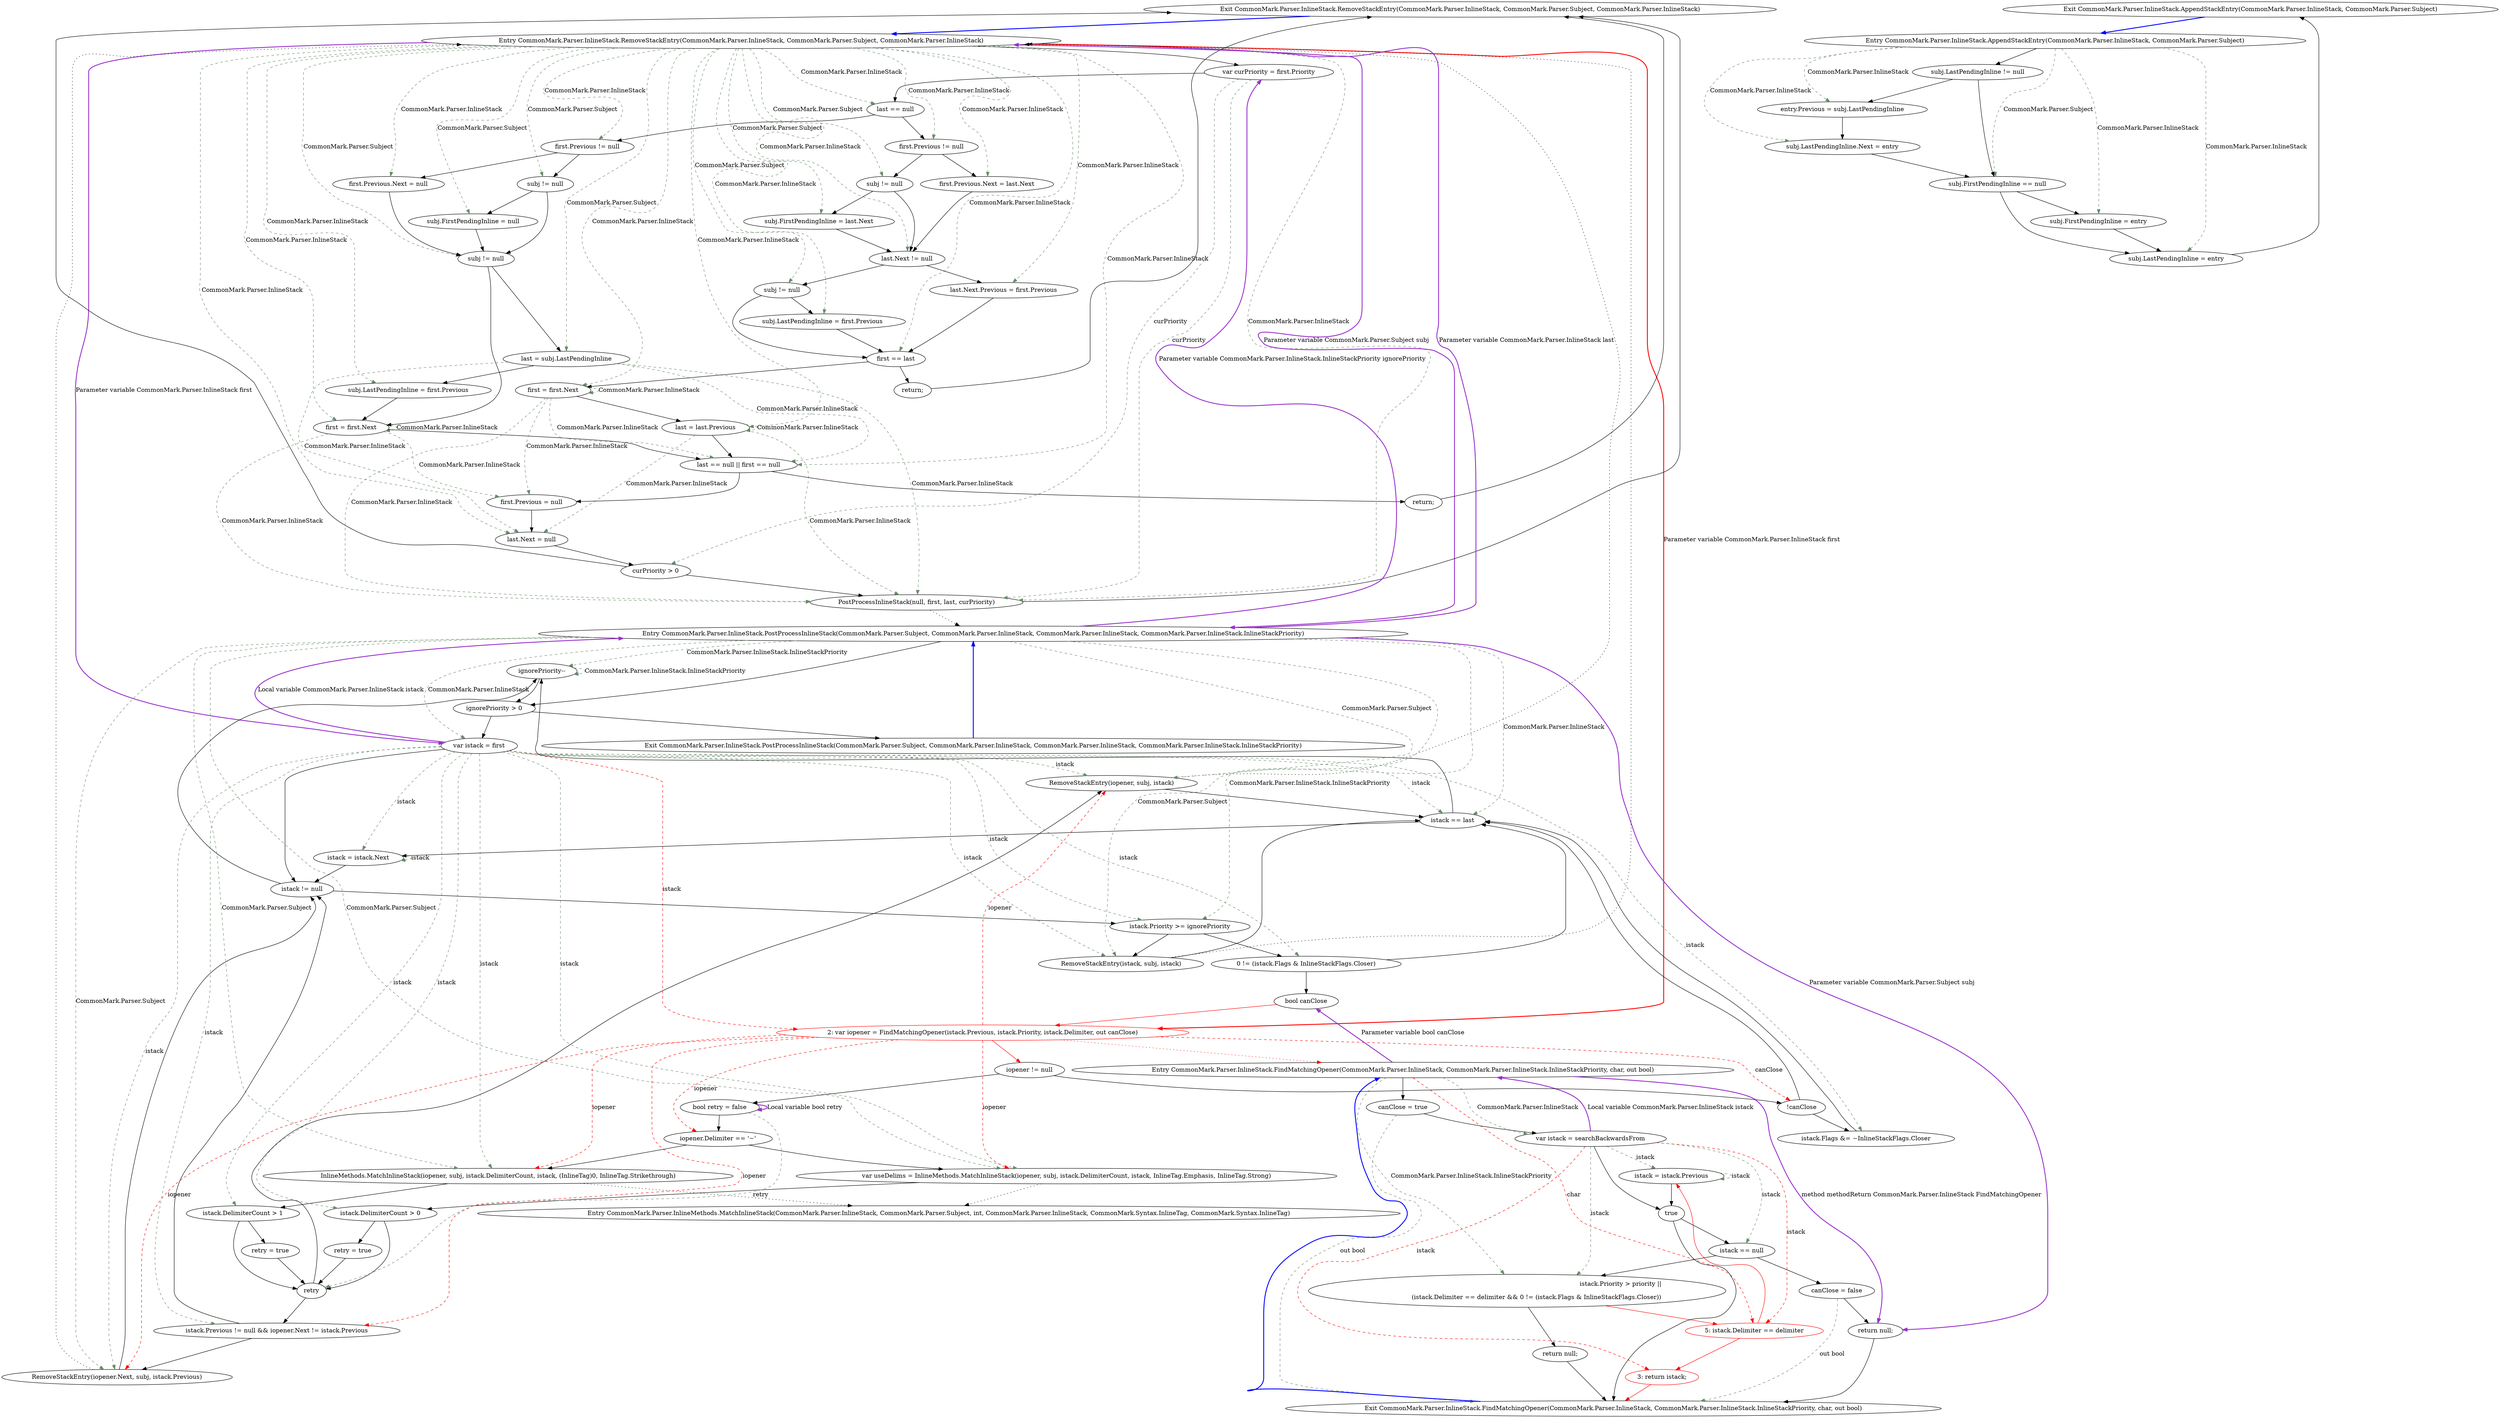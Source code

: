digraph  {
m2_50 [cluster="CommonMark.Parser.InlineStack.RemoveStackEntry(CommonMark.Parser.InlineStack, CommonMark.Parser.Subject, CommonMark.Parser.InlineStack)", file="InlineStack.cs", label="Exit CommonMark.Parser.InlineStack.RemoveStackEntry(CommonMark.Parser.InlineStack, CommonMark.Parser.Subject, CommonMark.Parser.InlineStack)", span="116-116"];
m2_21 [cluster="CommonMark.Parser.InlineStack.RemoveStackEntry(CommonMark.Parser.InlineStack, CommonMark.Parser.Subject, CommonMark.Parser.InlineStack)", file="InlineStack.cs", label="Entry CommonMark.Parser.InlineStack.RemoveStackEntry(CommonMark.Parser.InlineStack, CommonMark.Parser.Subject, CommonMark.Parser.InlineStack)", span="116-116"];
m2_22 [cluster="CommonMark.Parser.InlineStack.RemoveStackEntry(CommonMark.Parser.InlineStack, CommonMark.Parser.Subject, CommonMark.Parser.InlineStack)", file="InlineStack.cs", label="var curPriority = first.Priority", span="118-118"];
m2_23 [cluster="CommonMark.Parser.InlineStack.RemoveStackEntry(CommonMark.Parser.InlineStack, CommonMark.Parser.Subject, CommonMark.Parser.InlineStack)", file="InlineStack.cs", label="last == null", span="120-120"];
m2_24 [cluster="CommonMark.Parser.InlineStack.RemoveStackEntry(CommonMark.Parser.InlineStack, CommonMark.Parser.Subject, CommonMark.Parser.InlineStack)", file="InlineStack.cs", label="first.Previous != null", span="122-122"];
m2_25 [cluster="CommonMark.Parser.InlineStack.RemoveStackEntry(CommonMark.Parser.InlineStack, CommonMark.Parser.Subject, CommonMark.Parser.InlineStack)", file="InlineStack.cs", label="first.Previous.Next = null", span="123-123"];
m2_26 [cluster="CommonMark.Parser.InlineStack.RemoveStackEntry(CommonMark.Parser.InlineStack, CommonMark.Parser.Subject, CommonMark.Parser.InlineStack)", file="InlineStack.cs", label="subj != null", span="124-124"];
m2_27 [cluster="CommonMark.Parser.InlineStack.RemoveStackEntry(CommonMark.Parser.InlineStack, CommonMark.Parser.Subject, CommonMark.Parser.InlineStack)", file="InlineStack.cs", label="subj.FirstPendingInline = null", span="125-125"];
m2_28 [cluster="CommonMark.Parser.InlineStack.RemoveStackEntry(CommonMark.Parser.InlineStack, CommonMark.Parser.Subject, CommonMark.Parser.InlineStack)", file="InlineStack.cs", label="subj != null", span="127-127"];
m2_29 [cluster="CommonMark.Parser.InlineStack.RemoveStackEntry(CommonMark.Parser.InlineStack, CommonMark.Parser.Subject, CommonMark.Parser.InlineStack)", file="InlineStack.cs", label="last = subj.LastPendingInline", span="129-129"];
m2_30 [cluster="CommonMark.Parser.InlineStack.RemoveStackEntry(CommonMark.Parser.InlineStack, CommonMark.Parser.Subject, CommonMark.Parser.InlineStack)", file="InlineStack.cs", label="subj.LastPendingInline = first.Previous", span="130-130"];
m2_31 [cluster="CommonMark.Parser.InlineStack.RemoveStackEntry(CommonMark.Parser.InlineStack, CommonMark.Parser.Subject, CommonMark.Parser.InlineStack)", file="InlineStack.cs", label="first = first.Next", span="133-133"];
m2_32 [cluster="CommonMark.Parser.InlineStack.RemoveStackEntry(CommonMark.Parser.InlineStack, CommonMark.Parser.Subject, CommonMark.Parser.InlineStack)", file="InlineStack.cs", label="first.Previous != null", span="137-137"];
m2_33 [cluster="CommonMark.Parser.InlineStack.RemoveStackEntry(CommonMark.Parser.InlineStack, CommonMark.Parser.Subject, CommonMark.Parser.InlineStack)", file="InlineStack.cs", label="first.Previous.Next = last.Next", span="138-138"];
m2_34 [cluster="CommonMark.Parser.InlineStack.RemoveStackEntry(CommonMark.Parser.InlineStack, CommonMark.Parser.Subject, CommonMark.Parser.InlineStack)", file="InlineStack.cs", label="subj != null", span="139-139"];
m2_35 [cluster="CommonMark.Parser.InlineStack.RemoveStackEntry(CommonMark.Parser.InlineStack, CommonMark.Parser.Subject, CommonMark.Parser.InlineStack)", file="InlineStack.cs", label="subj.FirstPendingInline = last.Next", span="140-140"];
m2_36 [cluster="CommonMark.Parser.InlineStack.RemoveStackEntry(CommonMark.Parser.InlineStack, CommonMark.Parser.Subject, CommonMark.Parser.InlineStack)", file="InlineStack.cs", label="last.Next != null", span="142-142"];
m2_37 [cluster="CommonMark.Parser.InlineStack.RemoveStackEntry(CommonMark.Parser.InlineStack, CommonMark.Parser.Subject, CommonMark.Parser.InlineStack)", file="InlineStack.cs", label="last.Next.Previous = first.Previous", span="143-143"];
m2_38 [cluster="CommonMark.Parser.InlineStack.RemoveStackEntry(CommonMark.Parser.InlineStack, CommonMark.Parser.Subject, CommonMark.Parser.InlineStack)", file="InlineStack.cs", label="subj != null", span="144-144"];
m2_39 [cluster="CommonMark.Parser.InlineStack.RemoveStackEntry(CommonMark.Parser.InlineStack, CommonMark.Parser.Subject, CommonMark.Parser.InlineStack)", file="InlineStack.cs", label="subj.LastPendingInline = first.Previous", span="145-145"];
m2_40 [cluster="CommonMark.Parser.InlineStack.RemoveStackEntry(CommonMark.Parser.InlineStack, CommonMark.Parser.Subject, CommonMark.Parser.InlineStack)", file="InlineStack.cs", label="first == last", span="147-147"];
m2_42 [cluster="CommonMark.Parser.InlineStack.RemoveStackEntry(CommonMark.Parser.InlineStack, CommonMark.Parser.Subject, CommonMark.Parser.InlineStack)", file="InlineStack.cs", label="first = first.Next", span="150-150"];
m2_43 [cluster="CommonMark.Parser.InlineStack.RemoveStackEntry(CommonMark.Parser.InlineStack, CommonMark.Parser.Subject, CommonMark.Parser.InlineStack)", file="InlineStack.cs", label="last = last.Previous", span="151-151"];
m2_44 [cluster="CommonMark.Parser.InlineStack.RemoveStackEntry(CommonMark.Parser.InlineStack, CommonMark.Parser.Subject, CommonMark.Parser.InlineStack)", file="InlineStack.cs", label="last == null || first == null", span="154-154"];
m2_47 [cluster="CommonMark.Parser.InlineStack.RemoveStackEntry(CommonMark.Parser.InlineStack, CommonMark.Parser.Subject, CommonMark.Parser.InlineStack)", file="InlineStack.cs", label="last.Next = null", span="158-158"];
m2_49 [cluster="CommonMark.Parser.InlineStack.RemoveStackEntry(CommonMark.Parser.InlineStack, CommonMark.Parser.Subject, CommonMark.Parser.InlineStack)", file="InlineStack.cs", label="PostProcessInlineStack(null, first, last, curPriority)", span="164-164"];
m2_48 [cluster="CommonMark.Parser.InlineStack.RemoveStackEntry(CommonMark.Parser.InlineStack, CommonMark.Parser.Subject, CommonMark.Parser.InlineStack)", file="InlineStack.cs", label="curPriority > 0", span="163-163"];
m2_41 [cluster="CommonMark.Parser.InlineStack.RemoveStackEntry(CommonMark.Parser.InlineStack, CommonMark.Parser.Subject, CommonMark.Parser.InlineStack)", file="InlineStack.cs", label="return;", span="148-148"];
m2_46 [cluster="CommonMark.Parser.InlineStack.RemoveStackEntry(CommonMark.Parser.InlineStack, CommonMark.Parser.Subject, CommonMark.Parser.InlineStack)", file="InlineStack.cs", label="first.Previous = null", span="157-157"];
m2_45 [cluster="CommonMark.Parser.InlineStack.RemoveStackEntry(CommonMark.Parser.InlineStack, CommonMark.Parser.Subject, CommonMark.Parser.InlineStack)", file="InlineStack.cs", label="return;", span="155-155"];
m2_0 [cluster="CommonMark.Parser.InlineStack.FindMatchingOpener(CommonMark.Parser.InlineStack, CommonMark.Parser.InlineStack.InlineStackPriority, char, out bool)", file="InlineStack.cs", label="Entry CommonMark.Parser.InlineStack.FindMatchingOpener(CommonMark.Parser.InlineStack, CommonMark.Parser.InlineStack.InlineStackPriority, char, out bool)", span="67-67"];
m2_1 [cluster="CommonMark.Parser.InlineStack.FindMatchingOpener(CommonMark.Parser.InlineStack, CommonMark.Parser.InlineStack.InlineStackPriority, char, out bool)", file="InlineStack.cs", label="canClose = true", span="69-69"];
m2_2 [cluster="CommonMark.Parser.InlineStack.FindMatchingOpener(CommonMark.Parser.InlineStack, CommonMark.Parser.InlineStack.InlineStackPriority, char, out bool)", file="InlineStack.cs", label="var istack = searchBackwardsFrom", span="70-70"];
m2_7 [cluster="CommonMark.Parser.InlineStack.FindMatchingOpener(CommonMark.Parser.InlineStack, CommonMark.Parser.InlineStack.InlineStackPriority, char, out bool)", file="InlineStack.cs", label="istack.Priority > priority ||\r\n                    (istack.Delimiter == delimiter && 0 != (istack.Flags & InlineStackFlags.Closer))", span="80-81"];
m2_9 [cluster="CommonMark.Parser.InlineStack.FindMatchingOpener(CommonMark.Parser.InlineStack, CommonMark.Parser.InlineStack.InlineStackPriority, char, out bool)", color=red, community=0, file="InlineStack.cs", label="5: istack.Delimiter == delimiter", span="89-89"];
m2_3 [cluster="CommonMark.Parser.InlineStack.FindMatchingOpener(CommonMark.Parser.InlineStack, CommonMark.Parser.InlineStack.InlineStackPriority, char, out bool)", file="InlineStack.cs", label=true, span="71-71"];
m2_4 [cluster="CommonMark.Parser.InlineStack.FindMatchingOpener(CommonMark.Parser.InlineStack, CommonMark.Parser.InlineStack.InlineStackPriority, char, out bool)", file="InlineStack.cs", label="istack == null", span="73-73"];
m2_10 [cluster="CommonMark.Parser.InlineStack.FindMatchingOpener(CommonMark.Parser.InlineStack, CommonMark.Parser.InlineStack.InlineStackPriority, char, out bool)", color=red, community=0, file="InlineStack.cs", label="3: return istack;", span="90-90"];
m2_11 [cluster="CommonMark.Parser.InlineStack.FindMatchingOpener(CommonMark.Parser.InlineStack, CommonMark.Parser.InlineStack.InlineStackPriority, char, out bool)", file="InlineStack.cs", label="istack = istack.Previous", span="92-92"];
m2_5 [cluster="CommonMark.Parser.InlineStack.FindMatchingOpener(CommonMark.Parser.InlineStack, CommonMark.Parser.InlineStack.InlineStackPriority, char, out bool)", file="InlineStack.cs", label="canClose = false", span="76-76"];
m2_6 [cluster="CommonMark.Parser.InlineStack.FindMatchingOpener(CommonMark.Parser.InlineStack, CommonMark.Parser.InlineStack.InlineStackPriority, char, out bool)", file="InlineStack.cs", label="return null;", span="77-77"];
m2_8 [cluster="CommonMark.Parser.InlineStack.FindMatchingOpener(CommonMark.Parser.InlineStack, CommonMark.Parser.InlineStack.InlineStackPriority, char, out bool)", file="InlineStack.cs", label="return null;", span="86-86"];
m2_12 [cluster="CommonMark.Parser.InlineStack.FindMatchingOpener(CommonMark.Parser.InlineStack, CommonMark.Parser.InlineStack.InlineStackPriority, char, out bool)", file="InlineStack.cs", label="Exit CommonMark.Parser.InlineStack.FindMatchingOpener(CommonMark.Parser.InlineStack, CommonMark.Parser.InlineStack.InlineStackPriority, char, out bool)", span="67-67"];
m2_20 [cluster="CommonMark.Parser.InlineStack.AppendStackEntry(CommonMark.Parser.InlineStack, CommonMark.Parser.Subject)", file="InlineStack.cs", label="Exit CommonMark.Parser.InlineStack.AppendStackEntry(CommonMark.Parser.InlineStack, CommonMark.Parser.Subject)", span="96-96"];
m2_13 [cluster="CommonMark.Parser.InlineStack.AppendStackEntry(CommonMark.Parser.InlineStack, CommonMark.Parser.Subject)", file="InlineStack.cs", label="Entry CommonMark.Parser.InlineStack.AppendStackEntry(CommonMark.Parser.InlineStack, CommonMark.Parser.Subject)", span="96-96"];
m2_14 [cluster="CommonMark.Parser.InlineStack.AppendStackEntry(CommonMark.Parser.InlineStack, CommonMark.Parser.Subject)", file="InlineStack.cs", label="subj.LastPendingInline != null", span="98-98"];
m2_15 [cluster="CommonMark.Parser.InlineStack.AppendStackEntry(CommonMark.Parser.InlineStack, CommonMark.Parser.Subject)", file="InlineStack.cs", label="entry.Previous = subj.LastPendingInline", span="100-100"];
m2_16 [cluster="CommonMark.Parser.InlineStack.AppendStackEntry(CommonMark.Parser.InlineStack, CommonMark.Parser.Subject)", file="InlineStack.cs", label="subj.LastPendingInline.Next = entry", span="101-101"];
m2_17 [cluster="CommonMark.Parser.InlineStack.AppendStackEntry(CommonMark.Parser.InlineStack, CommonMark.Parser.Subject)", file="InlineStack.cs", label="subj.FirstPendingInline == null", span="104-104"];
m2_18 [cluster="CommonMark.Parser.InlineStack.AppendStackEntry(CommonMark.Parser.InlineStack, CommonMark.Parser.Subject)", file="InlineStack.cs", label="subj.FirstPendingInline = entry", span="105-105"];
m2_19 [cluster="CommonMark.Parser.InlineStack.AppendStackEntry(CommonMark.Parser.InlineStack, CommonMark.Parser.Subject)", file="InlineStack.cs", label="subj.LastPendingInline = entry", span="107-107"];
m2_79 [cluster="CommonMark.Parser.InlineMethods.MatchInlineStack(CommonMark.Parser.InlineStack, CommonMark.Parser.Subject, int, CommonMark.Parser.InlineStack, CommonMark.Syntax.InlineTag, CommonMark.Syntax.InlineTag)", file="InlineStack.cs", label="Entry CommonMark.Parser.InlineMethods.MatchInlineStack(CommonMark.Parser.InlineStack, CommonMark.Parser.Subject, int, CommonMark.Parser.InlineStack, CommonMark.Syntax.InlineTag, CommonMark.Syntax.InlineTag)", span="303-303"];
m2_72 [cluster="CommonMark.Parser.InlineStack.PostProcessInlineStack(CommonMark.Parser.Subject, CommonMark.Parser.InlineStack, CommonMark.Parser.InlineStack, CommonMark.Parser.InlineStack.InlineStackPriority)", file="InlineStack.cs", label="RemoveStackEntry(iopener, subj, istack)", span="209-209"];
m2_51 [cluster="CommonMark.Parser.InlineStack.PostProcessInlineStack(CommonMark.Parser.Subject, CommonMark.Parser.InlineStack, CommonMark.Parser.InlineStack, CommonMark.Parser.InlineStack.InlineStackPriority)", file="InlineStack.cs", label="Entry CommonMark.Parser.InlineStack.PostProcessInlineStack(CommonMark.Parser.Subject, CommonMark.Parser.InlineStack, CommonMark.Parser.InlineStack, CommonMark.Parser.InlineStack.InlineStackPriority)", span="167-167"];
m2_52 [cluster="CommonMark.Parser.InlineStack.PostProcessInlineStack(CommonMark.Parser.Subject, CommonMark.Parser.InlineStack, CommonMark.Parser.InlineStack, CommonMark.Parser.InlineStack.InlineStackPriority)", file="InlineStack.cs", label="ignorePriority > 0", span="169-169"];
m2_53 [cluster="CommonMark.Parser.InlineStack.PostProcessInlineStack(CommonMark.Parser.Subject, CommonMark.Parser.InlineStack, CommonMark.Parser.InlineStack, CommonMark.Parser.InlineStack.InlineStackPriority)", file="InlineStack.cs", label="var istack = first", span="171-171"];
m2_55 [cluster="CommonMark.Parser.InlineStack.PostProcessInlineStack(CommonMark.Parser.Subject, CommonMark.Parser.InlineStack, CommonMark.Parser.InlineStack, CommonMark.Parser.InlineStack.InlineStackPriority)", file="InlineStack.cs", label="istack.Priority >= ignorePriority", span="174-174"];
m2_56 [cluster="CommonMark.Parser.InlineStack.PostProcessInlineStack(CommonMark.Parser.Subject, CommonMark.Parser.InlineStack, CommonMark.Parser.InlineStack, CommonMark.Parser.InlineStack.InlineStackPriority)", file="InlineStack.cs", label="RemoveStackEntry(istack, subj, istack)", span="176-176"];
m2_63 [cluster="CommonMark.Parser.InlineStack.PostProcessInlineStack(CommonMark.Parser.Subject, CommonMark.Parser.InlineStack, CommonMark.Parser.InlineStack, CommonMark.Parser.InlineStack.InlineStackPriority)", file="InlineStack.cs", label="InlineMethods.MatchInlineStack(iopener, subj, istack.DelimiterCount, istack, (InlineTag)0, InlineTag.Strikethrough)", span="187-187"];
m2_66 [cluster="CommonMark.Parser.InlineStack.PostProcessInlineStack(CommonMark.Parser.Subject, CommonMark.Parser.InlineStack, CommonMark.Parser.InlineStack, CommonMark.Parser.InlineStack.InlineStackPriority)", file="InlineStack.cs", label="var useDelims = InlineMethods.MatchInlineStack(iopener, subj, istack.DelimiterCount, istack, InlineTag.Emphasis, InlineTag.Strong)", span="193-193"];
m2_71 [cluster="CommonMark.Parser.InlineStack.PostProcessInlineStack(CommonMark.Parser.Subject, CommonMark.Parser.InlineStack, CommonMark.Parser.InlineStack, CommonMark.Parser.InlineStack.InlineStackPriority)", file="InlineStack.cs", label="RemoveStackEntry(iopener.Next, subj, istack.Previous)", span="202-202"];
m2_75 [cluster="CommonMark.Parser.InlineStack.PostProcessInlineStack(CommonMark.Parser.Subject, CommonMark.Parser.InlineStack, CommonMark.Parser.InlineStack, CommonMark.Parser.InlineStack.InlineStackPriority)", file="InlineStack.cs", label="istack == last", span="220-220"];
m2_77 [cluster="CommonMark.Parser.InlineStack.PostProcessInlineStack(CommonMark.Parser.Subject, CommonMark.Parser.InlineStack, CommonMark.Parser.InlineStack, CommonMark.Parser.InlineStack.InlineStackPriority)", file="InlineStack.cs", label="ignorePriority--", span="226-226"];
m2_54 [cluster="CommonMark.Parser.InlineStack.PostProcessInlineStack(CommonMark.Parser.Subject, CommonMark.Parser.InlineStack, CommonMark.Parser.InlineStack, CommonMark.Parser.InlineStack.InlineStackPriority)", file="InlineStack.cs", label="istack != null", span="172-172"];
m2_57 [cluster="CommonMark.Parser.InlineStack.PostProcessInlineStack(CommonMark.Parser.Subject, CommonMark.Parser.InlineStack, CommonMark.Parser.InlineStack, CommonMark.Parser.InlineStack.InlineStackPriority)", file="InlineStack.cs", label="0 != (istack.Flags & InlineStackFlags.Closer)", span="178-178"];
m2_59 [cluster="CommonMark.Parser.InlineStack.PostProcessInlineStack(CommonMark.Parser.Subject, CommonMark.Parser.InlineStack, CommonMark.Parser.InlineStack, CommonMark.Parser.InlineStack.InlineStackPriority)", color=red, community=0, file="InlineStack.cs", label="2: var iopener = FindMatchingOpener(istack.Previous, istack.Priority, istack.Delimiter, out canClose)", span="181-181"];
m2_64 [cluster="CommonMark.Parser.InlineStack.PostProcessInlineStack(CommonMark.Parser.Subject, CommonMark.Parser.InlineStack, CommonMark.Parser.InlineStack, CommonMark.Parser.InlineStack.InlineStackPriority)", file="InlineStack.cs", label="istack.DelimiterCount > 1", span="188-188"];
m2_67 [cluster="CommonMark.Parser.InlineStack.PostProcessInlineStack(CommonMark.Parser.Subject, CommonMark.Parser.InlineStack, CommonMark.Parser.InlineStack, CommonMark.Parser.InlineStack.InlineStackPriority)", file="InlineStack.cs", label="istack.DelimiterCount > 0", span="194-194"];
m2_70 [cluster="CommonMark.Parser.InlineStack.PostProcessInlineStack(CommonMark.Parser.Subject, CommonMark.Parser.InlineStack, CommonMark.Parser.InlineStack, CommonMark.Parser.InlineStack.InlineStackPriority)", file="InlineStack.cs", label="istack.Previous != null && iopener.Next != istack.Previous", span="201-201"];
m2_74 [cluster="CommonMark.Parser.InlineStack.PostProcessInlineStack(CommonMark.Parser.Subject, CommonMark.Parser.InlineStack, CommonMark.Parser.InlineStack, CommonMark.Parser.InlineStack.InlineStackPriority)", file="InlineStack.cs", label="istack.Flags &= ~InlineStackFlags.Closer", span="216-216"];
m2_76 [cluster="CommonMark.Parser.InlineStack.PostProcessInlineStack(CommonMark.Parser.Subject, CommonMark.Parser.InlineStack, CommonMark.Parser.InlineStack, CommonMark.Parser.InlineStack.InlineStackPriority)", file="InlineStack.cs", label="istack = istack.Next", span="223-223"];
m2_58 [cluster="CommonMark.Parser.InlineStack.PostProcessInlineStack(CommonMark.Parser.Subject, CommonMark.Parser.InlineStack, CommonMark.Parser.InlineStack, CommonMark.Parser.InlineStack.InlineStackPriority)", file="InlineStack.cs", label="bool canClose", span="180-180"];
m2_60 [cluster="CommonMark.Parser.InlineStack.PostProcessInlineStack(CommonMark.Parser.Subject, CommonMark.Parser.InlineStack, CommonMark.Parser.InlineStack, CommonMark.Parser.InlineStack.InlineStackPriority)", file="InlineStack.cs", label="iopener != null", span="182-182"];
m2_62 [cluster="CommonMark.Parser.InlineStack.PostProcessInlineStack(CommonMark.Parser.Subject, CommonMark.Parser.InlineStack, CommonMark.Parser.InlineStack, CommonMark.Parser.InlineStack.InlineStackPriority)", file="InlineStack.cs", label="iopener.Delimiter == '~'", span="185-185"];
m2_73 [cluster="CommonMark.Parser.InlineStack.PostProcessInlineStack(CommonMark.Parser.Subject, CommonMark.Parser.InlineStack, CommonMark.Parser.InlineStack, CommonMark.Parser.InlineStack.InlineStackPriority)", file="InlineStack.cs", label="!canClose", span="212-212"];
m2_61 [cluster="CommonMark.Parser.InlineStack.PostProcessInlineStack(CommonMark.Parser.Subject, CommonMark.Parser.InlineStack, CommonMark.Parser.InlineStack, CommonMark.Parser.InlineStack.InlineStackPriority)", file="InlineStack.cs", label="bool retry = false", span="184-184"];
m2_69 [cluster="CommonMark.Parser.InlineStack.PostProcessInlineStack(CommonMark.Parser.Subject, CommonMark.Parser.InlineStack, CommonMark.Parser.InlineStack, CommonMark.Parser.InlineStack.InlineStackPriority)", file="InlineStack.cs", label=retry, span="198-198"];
m2_65 [cluster="CommonMark.Parser.InlineStack.PostProcessInlineStack(CommonMark.Parser.Subject, CommonMark.Parser.InlineStack, CommonMark.Parser.InlineStack, CommonMark.Parser.InlineStack.InlineStackPriority)", file="InlineStack.cs", label="retry = true", span="189-189"];
m2_68 [cluster="CommonMark.Parser.InlineStack.PostProcessInlineStack(CommonMark.Parser.Subject, CommonMark.Parser.InlineStack, CommonMark.Parser.InlineStack, CommonMark.Parser.InlineStack.InlineStackPriority)", file="InlineStack.cs", label="retry = true", span="195-195"];
m2_78 [cluster="CommonMark.Parser.InlineStack.PostProcessInlineStack(CommonMark.Parser.Subject, CommonMark.Parser.InlineStack, CommonMark.Parser.InlineStack, CommonMark.Parser.InlineStack.InlineStackPriority)", file="InlineStack.cs", label="Exit CommonMark.Parser.InlineStack.PostProcessInlineStack(CommonMark.Parser.Subject, CommonMark.Parser.InlineStack, CommonMark.Parser.InlineStack, CommonMark.Parser.InlineStack.InlineStackPriority)", span="167-167"];
m2_50 -> m2_21  [color=blue, key=0, style=bold];
m2_21 -> m2_22  [key=0, style=solid];
m2_21 -> m2_23  [color=darkseagreen4, key=1, label="CommonMark.Parser.InlineStack", style=dashed];
m2_21 -> m2_24  [color=darkseagreen4, key=1, label="CommonMark.Parser.InlineStack", style=dashed];
m2_21 -> m2_25  [color=darkseagreen4, key=1, label="CommonMark.Parser.InlineStack", style=dashed];
m2_21 -> m2_26  [color=darkseagreen4, key=1, label="CommonMark.Parser.Subject", style=dashed];
m2_21 -> m2_27  [color=darkseagreen4, key=1, label="CommonMark.Parser.Subject", style=dashed];
m2_21 -> m2_28  [color=darkseagreen4, key=1, label="CommonMark.Parser.Subject", style=dashed];
m2_21 -> m2_29  [color=darkseagreen4, key=1, label="CommonMark.Parser.Subject", style=dashed];
m2_21 -> m2_30  [color=darkseagreen4, key=1, label="CommonMark.Parser.InlineStack", style=dashed];
m2_21 -> m2_31  [color=darkseagreen4, key=1, label="CommonMark.Parser.InlineStack", style=dashed];
m2_21 -> m2_32  [color=darkseagreen4, key=1, label="CommonMark.Parser.InlineStack", style=dashed];
m2_21 -> m2_33  [color=darkseagreen4, key=1, label="CommonMark.Parser.InlineStack", style=dashed];
m2_21 -> m2_34  [color=darkseagreen4, key=1, label="CommonMark.Parser.Subject", style=dashed];
m2_21 -> m2_35  [color=darkseagreen4, key=1, label="CommonMark.Parser.Subject", style=dashed];
m2_21 -> m2_36  [color=darkseagreen4, key=1, label="CommonMark.Parser.InlineStack", style=dashed];
m2_21 -> m2_37  [color=darkseagreen4, key=1, label="CommonMark.Parser.InlineStack", style=dashed];
m2_21 -> m2_38  [color=darkseagreen4, key=1, label="CommonMark.Parser.Subject", style=dashed];
m2_21 -> m2_39  [color=darkseagreen4, key=1, label="CommonMark.Parser.InlineStack", style=dashed];
m2_21 -> m2_40  [color=darkseagreen4, key=1, label="CommonMark.Parser.InlineStack", style=dashed];
m2_21 -> m2_42  [color=darkseagreen4, key=1, label="CommonMark.Parser.InlineStack", style=dashed];
m2_21 -> m2_43  [color=darkseagreen4, key=1, label="CommonMark.Parser.InlineStack", style=dashed];
m2_21 -> m2_44  [color=darkseagreen4, key=1, label="CommonMark.Parser.InlineStack", style=dashed];
m2_21 -> m2_47  [color=darkseagreen4, key=1, label="CommonMark.Parser.InlineStack", style=dashed];
m2_21 -> m2_49  [color=darkseagreen4, key=1, label="CommonMark.Parser.InlineStack", style=dashed];
m2_21 -> m2_53  [color=darkorchid, key=3, label="Parameter variable CommonMark.Parser.InlineStack first", style=bold];
m2_21 -> m2_59  [color=red, key=3, label="Parameter variable CommonMark.Parser.InlineStack first", style=bold];
m2_21 -> m2_51  [color=darkorchid, key=3, label="Parameter variable CommonMark.Parser.Subject subj", style=bold];
m2_22 -> m2_23  [key=0, style=solid];
m2_22 -> m2_48  [color=darkseagreen4, key=1, label=curPriority, style=dashed];
m2_22 -> m2_49  [color=darkseagreen4, key=1, label=curPriority, style=dashed];
m2_23 -> m2_24  [key=0, style=solid];
m2_23 -> m2_32  [key=0, style=solid];
m2_24 -> m2_25  [key=0, style=solid];
m2_24 -> m2_26  [key=0, style=solid];
m2_25 -> m2_28  [key=0, style=solid];
m2_26 -> m2_27  [key=0, style=solid];
m2_26 -> m2_28  [key=0, style=solid];
m2_27 -> m2_28  [key=0, style=solid];
m2_28 -> m2_29  [key=0, style=solid];
m2_28 -> m2_31  [key=0, style=solid];
m2_29 -> m2_30  [key=0, style=solid];
m2_29 -> m2_44  [color=darkseagreen4, key=1, label="CommonMark.Parser.InlineStack", style=dashed];
m2_29 -> m2_47  [color=darkseagreen4, key=1, label="CommonMark.Parser.InlineStack", style=dashed];
m2_29 -> m2_49  [color=darkseagreen4, key=1, label="CommonMark.Parser.InlineStack", style=dashed];
m2_30 -> m2_31  [key=0, style=solid];
m2_31 -> m2_44  [key=0, style=solid];
m2_31 -> m2_31  [color=darkseagreen4, key=1, label="CommonMark.Parser.InlineStack", style=dashed];
m2_31 -> m2_46  [color=darkseagreen4, key=1, label="CommonMark.Parser.InlineStack", style=dashed];
m2_31 -> m2_49  [color=darkseagreen4, key=1, label="CommonMark.Parser.InlineStack", style=dashed];
m2_32 -> m2_33  [key=0, style=solid];
m2_32 -> m2_34  [key=0, style=solid];
m2_33 -> m2_36  [key=0, style=solid];
m2_34 -> m2_35  [key=0, style=solid];
m2_34 -> m2_36  [key=0, style=solid];
m2_35 -> m2_36  [key=0, style=solid];
m2_36 -> m2_37  [key=0, style=solid];
m2_36 -> m2_38  [key=0, style=solid];
m2_37 -> m2_40  [key=0, style=solid];
m2_38 -> m2_39  [key=0, style=solid];
m2_38 -> m2_40  [key=0, style=solid];
m2_39 -> m2_40  [key=0, style=solid];
m2_40 -> m2_41  [key=0, style=solid];
m2_40 -> m2_42  [key=0, style=solid];
m2_42 -> m2_43  [key=0, style=solid];
m2_42 -> m2_42  [color=darkseagreen4, key=1, label="CommonMark.Parser.InlineStack", style=dashed];
m2_42 -> m2_44  [color=darkseagreen4, key=1, label="CommonMark.Parser.InlineStack", style=dashed];
m2_42 -> m2_46  [color=darkseagreen4, key=1, label="CommonMark.Parser.InlineStack", style=dashed];
m2_42 -> m2_49  [color=darkseagreen4, key=1, label="CommonMark.Parser.InlineStack", style=dashed];
m2_43 -> m2_44  [key=0, style=solid];
m2_43 -> m2_43  [color=darkseagreen4, key=1, label="CommonMark.Parser.InlineStack", style=dashed];
m2_43 -> m2_47  [color=darkseagreen4, key=1, label="CommonMark.Parser.InlineStack", style=dashed];
m2_43 -> m2_49  [color=darkseagreen4, key=1, label="CommonMark.Parser.InlineStack", style=dashed];
m2_44 -> m2_45  [key=0, style=solid];
m2_44 -> m2_46  [key=0, style=solid];
m2_47 -> m2_48  [key=0, style=solid];
m2_49 -> m2_50  [key=0, style=solid];
m2_49 -> m2_51  [key=2, style=dotted];
m2_48 -> m2_49  [key=0, style=solid];
m2_48 -> m2_50  [key=0, style=solid];
m2_41 -> m2_50  [key=0, style=solid];
m2_46 -> m2_47  [key=0, style=solid];
m2_45 -> m2_50  [key=0, style=solid];
m2_0 -> m2_1  [key=0, style=solid];
m2_0 -> m2_2  [color=darkseagreen4, key=1, label="CommonMark.Parser.InlineStack", style=dashed];
m2_0 -> m2_7  [color=darkseagreen4, key=1, label="CommonMark.Parser.InlineStack.InlineStackPriority", style=dashed];
m2_0 -> m2_9  [color=red, key=1, label=char, style=dashed];
m2_0 -> m2_6  [color=darkorchid, key=3, label="method methodReturn CommonMark.Parser.InlineStack FindMatchingOpener", style=bold];
m2_0 -> m2_58  [color=darkorchid, key=3, label="Parameter variable bool canClose", style=bold];
m2_1 -> m2_2  [key=0, style=solid];
m2_1 -> m2_12  [color=darkseagreen4, key=1, label="out bool", style=dashed];
m2_2 -> m2_3  [key=0, style=solid];
m2_2 -> m2_4  [color=darkseagreen4, key=1, label=istack, style=dashed];
m2_2 -> m2_7  [color=darkseagreen4, key=1, label=istack, style=dashed];
m2_2 -> m2_9  [color=red, key=1, label=istack, style=dashed];
m2_2 -> m2_10  [color=red, key=1, label=istack, style=dashed];
m2_2 -> m2_11  [color=darkseagreen4, key=1, label=istack, style=dashed];
m2_2 -> m2_0  [color=darkorchid, key=3, label="Local variable CommonMark.Parser.InlineStack istack", style=bold];
m2_7 -> m2_8  [key=0, style=solid];
m2_7 -> m2_9  [color=red, key=0, style=solid];
m2_9 -> m2_10  [color=red, key=0, style=solid];
m2_9 -> m2_11  [color=red, key=0, style=solid];
m2_3 -> m2_4  [key=0, style=solid];
m2_3 -> m2_12  [key=0, style=solid];
m2_4 -> m2_5  [key=0, style=solid];
m2_4 -> m2_7  [key=0, style=solid];
m2_10 -> m2_12  [color=red, key=0, style=solid];
m2_11 -> m2_3  [key=0, style=solid];
m2_11 -> m2_11  [color=darkseagreen4, key=1, label=istack, style=dashed];
m2_5 -> m2_6  [key=0, style=solid];
m2_5 -> m2_12  [color=darkseagreen4, key=1, label="out bool", style=dashed];
m2_6 -> m2_12  [key=0, style=solid];
m2_8 -> m2_12  [key=0, style=solid];
m2_12 -> m2_0  [color=blue, key=0, style=bold];
m2_20 -> m2_13  [color=blue, key=0, style=bold];
m2_13 -> m2_14  [key=0, style=solid];
m2_13 -> m2_15  [color=darkseagreen4, key=1, label="CommonMark.Parser.InlineStack", style=dashed];
m2_13 -> m2_16  [color=darkseagreen4, key=1, label="CommonMark.Parser.InlineStack", style=dashed];
m2_13 -> m2_17  [color=darkseagreen4, key=1, label="CommonMark.Parser.Subject", style=dashed];
m2_13 -> m2_18  [color=darkseagreen4, key=1, label="CommonMark.Parser.InlineStack", style=dashed];
m2_13 -> m2_19  [color=darkseagreen4, key=1, label="CommonMark.Parser.InlineStack", style=dashed];
m2_14 -> m2_15  [key=0, style=solid];
m2_14 -> m2_17  [key=0, style=solid];
m2_15 -> m2_16  [key=0, style=solid];
m2_16 -> m2_17  [key=0, style=solid];
m2_17 -> m2_18  [key=0, style=solid];
m2_17 -> m2_19  [key=0, style=solid];
m2_18 -> m2_19  [key=0, style=solid];
m2_19 -> m2_20  [key=0, style=solid];
m2_72 -> m2_75  [key=0, style=solid];
m2_72 -> m2_21  [key=2, style=dotted];
m2_51 -> m2_52  [key=0, style=solid];
m2_51 -> m2_53  [color=darkseagreen4, key=1, label="CommonMark.Parser.InlineStack", style=dashed];
m2_51 -> m2_55  [color=darkseagreen4, key=1, label="CommonMark.Parser.InlineStack.InlineStackPriority", style=dashed];
m2_51 -> m2_56  [color=darkseagreen4, key=1, label="CommonMark.Parser.Subject", style=dashed];
m2_51 -> m2_63  [color=darkseagreen4, key=1, label="CommonMark.Parser.Subject", style=dashed];
m2_51 -> m2_66  [color=darkseagreen4, key=1, label="CommonMark.Parser.Subject", style=dashed];
m2_51 -> m2_71  [color=darkseagreen4, key=1, label="CommonMark.Parser.Subject", style=dashed];
m2_51 -> m2_72  [color=darkseagreen4, key=1, label="CommonMark.Parser.Subject", style=dashed];
m2_51 -> m2_75  [color=darkseagreen4, key=1, label="CommonMark.Parser.InlineStack", style=dashed];
m2_51 -> m2_77  [color=darkseagreen4, key=1, label="CommonMark.Parser.InlineStack.InlineStackPriority", style=dashed];
m2_51 -> m2_6  [color=darkorchid, key=3, label="Parameter variable CommonMark.Parser.Subject subj", style=bold];
m2_51 -> m2_21  [color=darkorchid, key=3, label="Parameter variable CommonMark.Parser.InlineStack last", style=bold];
m2_51 -> m2_22  [color=darkorchid, key=3, label="Parameter variable CommonMark.Parser.InlineStack.InlineStackPriority ignorePriority", style=bold];
m2_52 -> m2_53  [key=0, style=solid];
m2_52 -> m2_78  [key=0, style=solid];
m2_53 -> m2_54  [key=0, style=solid];
m2_53 -> m2_55  [color=darkseagreen4, key=1, label=istack, style=dashed];
m2_53 -> m2_56  [color=darkseagreen4, key=1, label=istack, style=dashed];
m2_53 -> m2_57  [color=darkseagreen4, key=1, label=istack, style=dashed];
m2_53 -> m2_59  [color=red, key=1, label=istack, style=dashed];
m2_53 -> m2_63  [color=darkseagreen4, key=1, label=istack, style=dashed];
m2_53 -> m2_64  [color=darkseagreen4, key=1, label=istack, style=dashed];
m2_53 -> m2_66  [color=darkseagreen4, key=1, label=istack, style=dashed];
m2_53 -> m2_67  [color=darkseagreen4, key=1, label=istack, style=dashed];
m2_53 -> m2_70  [color=darkseagreen4, key=1, label=istack, style=dashed];
m2_53 -> m2_71  [color=darkseagreen4, key=1, label=istack, style=dashed];
m2_53 -> m2_72  [color=darkseagreen4, key=1, label=istack, style=dashed];
m2_53 -> m2_74  [color=darkseagreen4, key=1, label=istack, style=dashed];
m2_53 -> m2_75  [color=darkseagreen4, key=1, label=istack, style=dashed];
m2_53 -> m2_76  [color=darkseagreen4, key=1, label=istack, style=dashed];
m2_53 -> m2_51  [color=darkorchid, key=3, label="Local variable CommonMark.Parser.InlineStack istack", style=bold];
m2_55 -> m2_56  [key=0, style=solid];
m2_55 -> m2_57  [key=0, style=solid];
m2_56 -> m2_75  [key=0, style=solid];
m2_56 -> m2_21  [key=2, style=dotted];
m2_63 -> m2_64  [key=0, style=solid];
m2_63 -> m2_79  [key=2, style=dotted];
m2_66 -> m2_67  [key=0, style=solid];
m2_66 -> m2_79  [key=2, style=dotted];
m2_71 -> m2_54  [key=0, style=solid];
m2_71 -> m2_21  [key=2, style=dotted];
m2_75 -> m2_76  [key=0, style=solid];
m2_75 -> m2_77  [key=0, style=solid];
m2_77 -> m2_52  [key=0, style=solid];
m2_77 -> m2_77  [color=darkseagreen4, key=1, label="CommonMark.Parser.InlineStack.InlineStackPriority", style=dashed];
m2_54 -> m2_55  [key=0, style=solid];
m2_54 -> m2_77  [key=0, style=solid];
m2_57 -> m2_58  [key=0, style=solid];
m2_57 -> m2_75  [key=0, style=solid];
m2_59 -> m2_60  [color=red, key=0, style=solid];
m2_59 -> m2_0  [color=red, key=2, style=dotted];
m2_59 -> m2_62  [color=red, key=1, label=iopener, style=dashed];
m2_59 -> m2_63  [color=red, key=1, label=iopener, style=dashed];
m2_59 -> m2_66  [color=red, key=1, label=iopener, style=dashed];
m2_59 -> m2_70  [color=red, key=1, label=iopener, style=dashed];
m2_59 -> m2_71  [color=red, key=1, label=iopener, style=dashed];
m2_59 -> m2_72  [color=red, key=1, label=iopener, style=dashed];
m2_59 -> m2_73  [color=red, key=1, label=canClose, style=dashed];
m2_64 -> m2_65  [key=0, style=solid];
m2_64 -> m2_69  [key=0, style=solid];
m2_67 -> m2_68  [key=0, style=solid];
m2_67 -> m2_69  [key=0, style=solid];
m2_70 -> m2_71  [key=0, style=solid];
m2_70 -> m2_54  [key=0, style=solid];
m2_74 -> m2_75  [key=0, style=solid];
m2_76 -> m2_54  [key=0, style=solid];
m2_76 -> m2_76  [color=darkseagreen4, key=1, label=istack, style=dashed];
m2_58 -> m2_59  [color=red, key=0, style=solid];
m2_60 -> m2_61  [key=0, style=solid];
m2_60 -> m2_73  [key=0, style=solid];
m2_62 -> m2_63  [key=0, style=solid];
m2_62 -> m2_66  [key=0, style=solid];
m2_73 -> m2_74  [key=0, style=solid];
m2_73 -> m2_75  [key=0, style=solid];
m2_61 -> m2_62  [key=0, style=solid];
m2_61 -> m2_69  [color=darkseagreen4, key=1, label=retry, style=dashed];
m2_61 -> m2_61  [color=darkorchid, key=3, label="Local variable bool retry", style=bold];
m2_69 -> m2_70  [key=0, style=solid];
m2_69 -> m2_72  [key=0, style=solid];
m2_65 -> m2_69  [key=0, style=solid];
m2_68 -> m2_69  [key=0, style=solid];
m2_78 -> m2_51  [color=blue, key=0, style=bold];
}
